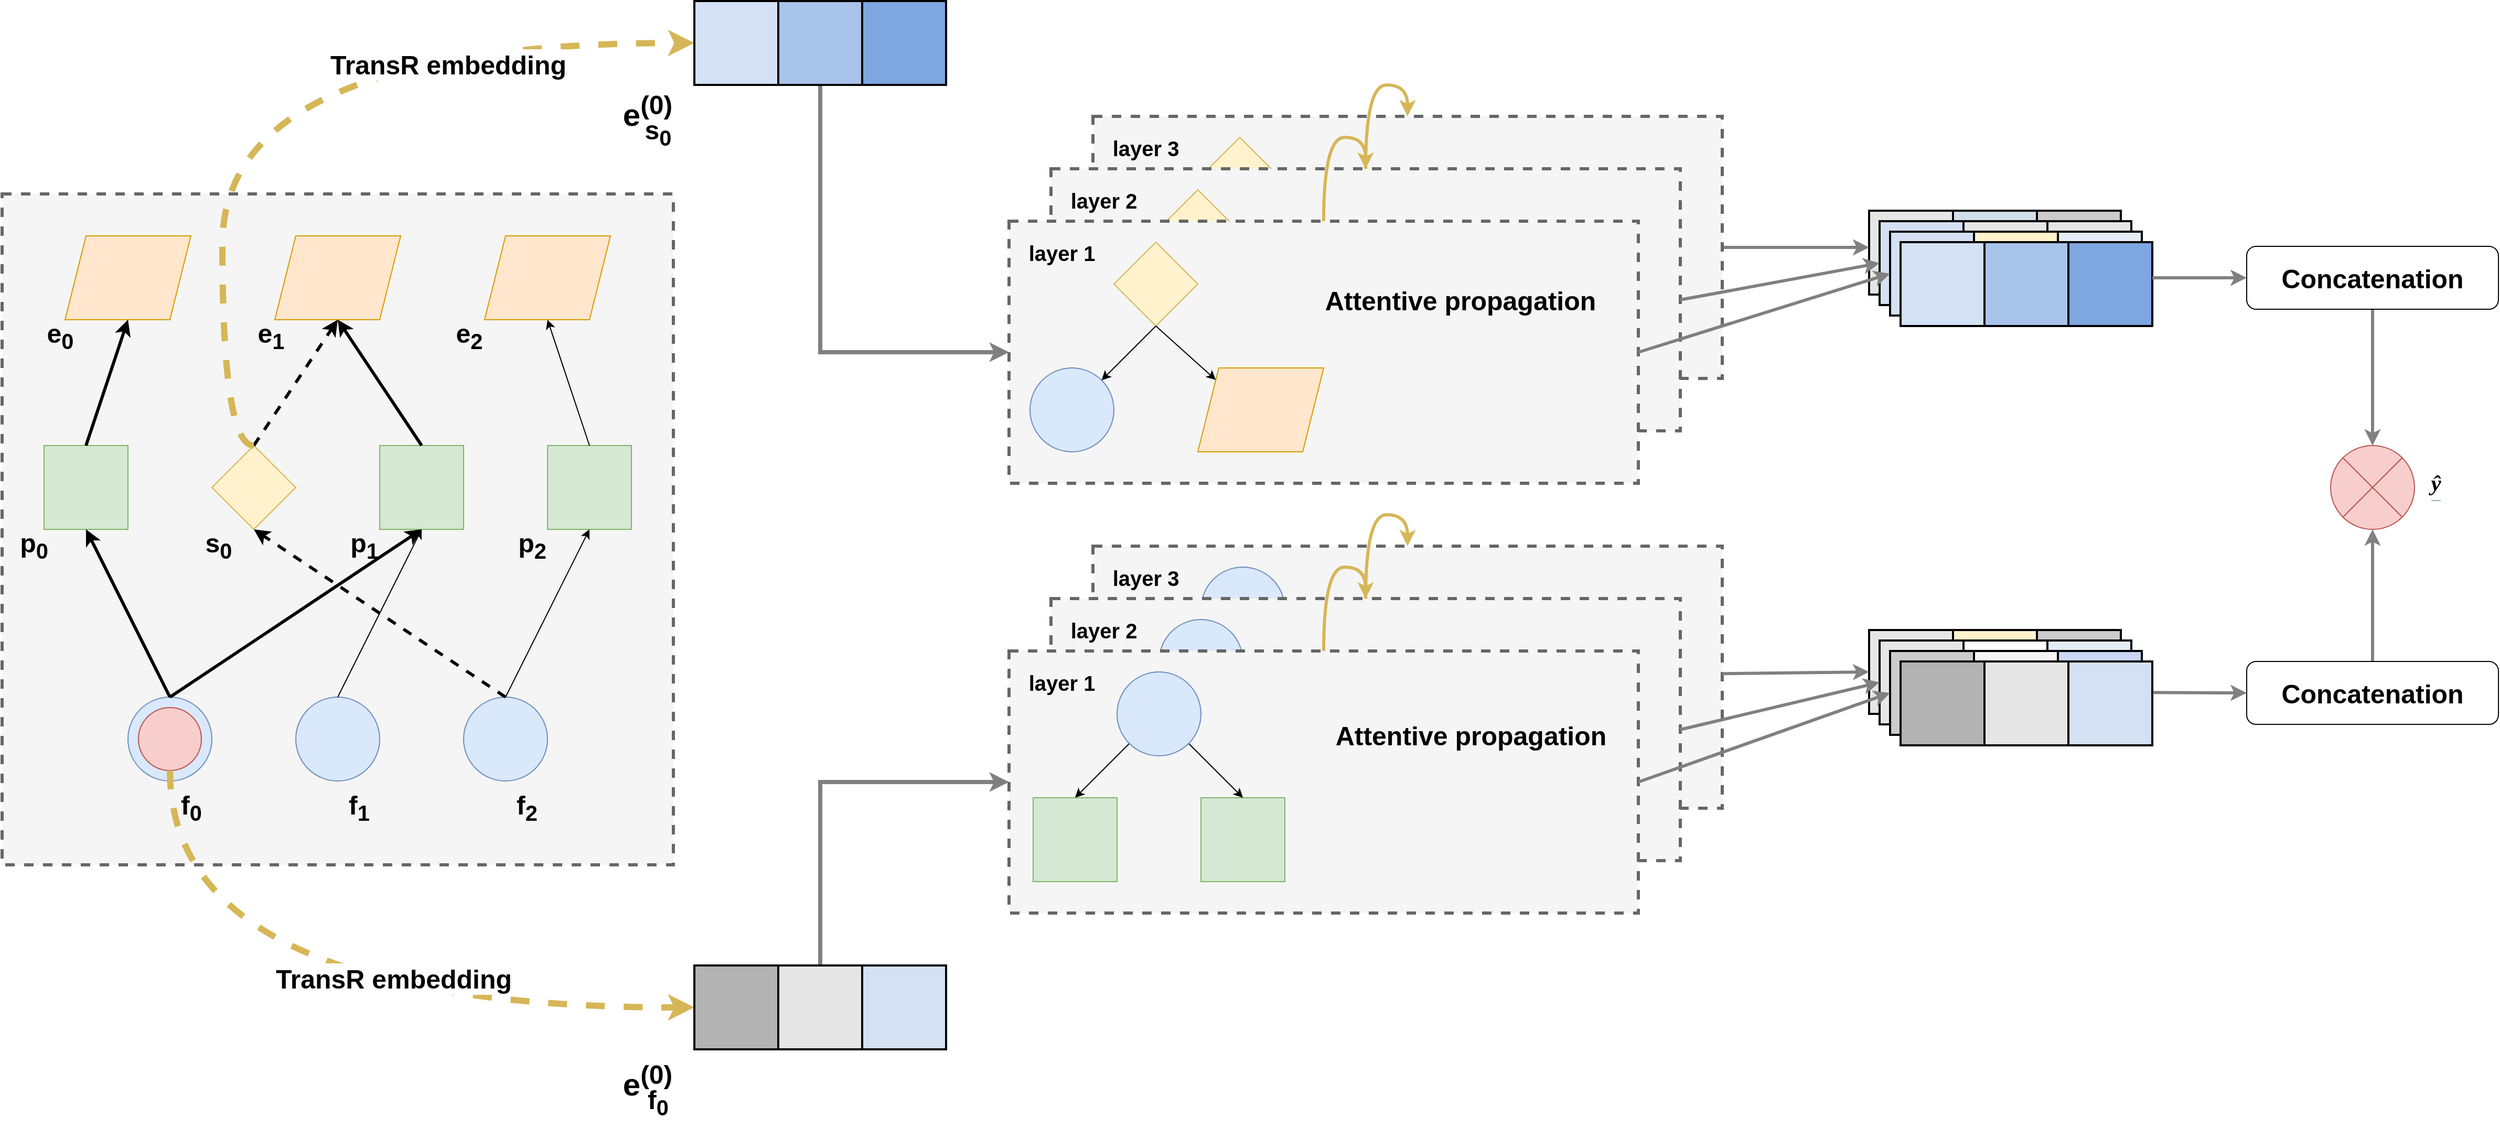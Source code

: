 <mxfile version="21.3.7" type="github">
  <diagram name="Page-1" id="FtHgOusMMVdj3s-4ocuB">
    <mxGraphModel dx="4547" dy="2551" grid="1" gridSize="10" guides="1" tooltips="1" connect="1" arrows="1" fold="1" page="1" pageScale="1" pageWidth="827" pageHeight="1169" math="0" shadow="0">
      <root>
        <mxCell id="0" />
        <mxCell id="1" parent="0" />
        <mxCell id="6j7rJ6ThyWy7hTkoIopS-222" value="" style="group;" vertex="1" connectable="0" parent="1">
          <mxGeometry x="1000" y="680" width="240" height="80" as="geometry" />
        </mxCell>
        <mxCell id="6j7rJ6ThyWy7hTkoIopS-223" value="" style="whiteSpace=wrap;html=1;aspect=fixed;fillColor=#E6E6E6;strokeWidth=2;" vertex="1" parent="6j7rJ6ThyWy7hTkoIopS-222">
          <mxGeometry width="80" height="80" as="geometry" />
        </mxCell>
        <mxCell id="6j7rJ6ThyWy7hTkoIopS-224" value="" style="whiteSpace=wrap;html=1;aspect=fixed;fillColor=#FFF2CC;strokeWidth=2;" vertex="1" parent="6j7rJ6ThyWy7hTkoIopS-222">
          <mxGeometry x="80" width="80" height="80" as="geometry" />
        </mxCell>
        <mxCell id="6j7rJ6ThyWy7hTkoIopS-225" value="" style="whiteSpace=wrap;html=1;aspect=fixed;fillColor=#CCCCCC;strokeWidth=2;" vertex="1" parent="6j7rJ6ThyWy7hTkoIopS-222">
          <mxGeometry x="160" width="80" height="80" as="geometry" />
        </mxCell>
        <mxCell id="6j7rJ6ThyWy7hTkoIopS-234" value="" style="group;" vertex="1" connectable="0" parent="1">
          <mxGeometry x="1000" y="280" width="240" height="80" as="geometry" />
        </mxCell>
        <mxCell id="6j7rJ6ThyWy7hTkoIopS-235" value="" style="whiteSpace=wrap;html=1;aspect=fixed;fillColor=#E6E6E6;strokeWidth=2;" vertex="1" parent="6j7rJ6ThyWy7hTkoIopS-234">
          <mxGeometry width="80" height="80" as="geometry" />
        </mxCell>
        <mxCell id="6j7rJ6ThyWy7hTkoIopS-236" value="" style="whiteSpace=wrap;html=1;aspect=fixed;fillColor=#D1DFEB;strokeWidth=2;" vertex="1" parent="6j7rJ6ThyWy7hTkoIopS-234">
          <mxGeometry x="80" width="80" height="80" as="geometry" />
        </mxCell>
        <mxCell id="6j7rJ6ThyWy7hTkoIopS-237" value="" style="whiteSpace=wrap;html=1;aspect=fixed;fillColor=#CCCCCC;strokeWidth=2;" vertex="1" parent="6j7rJ6ThyWy7hTkoIopS-234">
          <mxGeometry x="160" width="80" height="80" as="geometry" />
        </mxCell>
        <mxCell id="6j7rJ6ThyWy7hTkoIopS-177" value="" style="group;" vertex="1" connectable="0" parent="1">
          <mxGeometry x="260" y="600" width="600" height="250" as="geometry" />
        </mxCell>
        <mxCell id="6j7rJ6ThyWy7hTkoIopS-178" value="" style="rounded=0;whiteSpace=wrap;html=1;fillColor=#f5f5f5;fontColor=#333333;strokeColor=#666666;dashed=1;strokeWidth=3;container=0;" vertex="1" parent="6j7rJ6ThyWy7hTkoIopS-177">
          <mxGeometry width="600" height="250" as="geometry" />
        </mxCell>
        <mxCell id="6j7rJ6ThyWy7hTkoIopS-179" value="" style="whiteSpace=wrap;html=1;aspect=fixed;fillColor=#d5e8d4;strokeColor=#82b366;container=0;" vertex="1" parent="6j7rJ6ThyWy7hTkoIopS-177">
          <mxGeometry x="23" y="140" width="80" height="80" as="geometry" />
        </mxCell>
        <mxCell id="6j7rJ6ThyWy7hTkoIopS-180" value="" style="whiteSpace=wrap;html=1;aspect=fixed;fillColor=#d5e8d4;strokeColor=#82b366;container=0;" vertex="1" parent="6j7rJ6ThyWy7hTkoIopS-177">
          <mxGeometry x="183" y="140" width="80" height="80" as="geometry" />
        </mxCell>
        <mxCell id="6j7rJ6ThyWy7hTkoIopS-181" style="edgeStyle=none;rounded=0;orthogonalLoop=1;jettySize=auto;html=1;exitX=0;exitY=1;exitDx=0;exitDy=0;entryX=0.5;entryY=0;entryDx=0;entryDy=0;" edge="1" parent="6j7rJ6ThyWy7hTkoIopS-177" source="6j7rJ6ThyWy7hTkoIopS-183" target="6j7rJ6ThyWy7hTkoIopS-179">
          <mxGeometry relative="1" as="geometry" />
        </mxCell>
        <mxCell id="6j7rJ6ThyWy7hTkoIopS-182" style="edgeStyle=none;rounded=0;orthogonalLoop=1;jettySize=auto;html=1;exitX=1;exitY=1;exitDx=0;exitDy=0;entryX=0.5;entryY=0;entryDx=0;entryDy=0;" edge="1" parent="6j7rJ6ThyWy7hTkoIopS-177" source="6j7rJ6ThyWy7hTkoIopS-183" target="6j7rJ6ThyWy7hTkoIopS-180">
          <mxGeometry relative="1" as="geometry" />
        </mxCell>
        <mxCell id="6j7rJ6ThyWy7hTkoIopS-183" value="" style="ellipse;whiteSpace=wrap;html=1;aspect=fixed;fillColor=#dae8fc;strokeColor=#6c8ebf;container=0;" vertex="1" parent="6j7rJ6ThyWy7hTkoIopS-177">
          <mxGeometry x="103" y="20" width="80" height="80" as="geometry" />
        </mxCell>
        <mxCell id="6j7rJ6ThyWy7hTkoIopS-184" value="&lt;font style=&quot;font-size: 20px;&quot;&gt;&lt;b&gt;layer 3&lt;/b&gt;&lt;/font&gt;" style="text;html=1;align=center;verticalAlign=middle;resizable=0;points=[];autosize=1;strokeColor=none;fillColor=none;container=0;" vertex="1" parent="6j7rJ6ThyWy7hTkoIopS-177">
          <mxGeometry x="5" y="10" width="90" height="40" as="geometry" />
        </mxCell>
        <mxCell id="6j7rJ6ThyWy7hTkoIopS-193" value="" style="group;" vertex="1" connectable="0" parent="1">
          <mxGeometry x="260" y="190" width="600" height="250" as="geometry" />
        </mxCell>
        <mxCell id="6j7rJ6ThyWy7hTkoIopS-263" style="edgeStyle=none;rounded=0;orthogonalLoop=1;jettySize=auto;html=1;strokeWidth=3;strokeColor=#808080;" edge="1" parent="6j7rJ6ThyWy7hTkoIopS-193" source="6j7rJ6ThyWy7hTkoIopS-194">
          <mxGeometry relative="1" as="geometry">
            <mxPoint x="740" y="125" as="targetPoint" />
          </mxGeometry>
        </mxCell>
        <mxCell id="6j7rJ6ThyWy7hTkoIopS-194" value="" style="rounded=0;whiteSpace=wrap;html=1;fillColor=#f5f5f5;fontColor=#333333;strokeColor=#666666;dashed=1;strokeWidth=3;" vertex="1" parent="6j7rJ6ThyWy7hTkoIopS-193">
          <mxGeometry width="600" height="250" as="geometry" />
        </mxCell>
        <mxCell id="6j7rJ6ThyWy7hTkoIopS-195" value="" style="rhombus;whiteSpace=wrap;html=1;fillColor=#fff2cc;strokeColor=#d6b656;" vertex="1" parent="6j7rJ6ThyWy7hTkoIopS-193">
          <mxGeometry x="100" y="20" width="80" height="80" as="geometry" />
        </mxCell>
        <mxCell id="6j7rJ6ThyWy7hTkoIopS-196" value="" style="ellipse;whiteSpace=wrap;html=1;aspect=fixed;fillColor=#dae8fc;strokeColor=#6c8ebf;" vertex="1" parent="6j7rJ6ThyWy7hTkoIopS-193">
          <mxGeometry x="20" y="140" width="80" height="80" as="geometry" />
        </mxCell>
        <mxCell id="6j7rJ6ThyWy7hTkoIopS-197" style="edgeStyle=none;rounded=0;orthogonalLoop=1;jettySize=auto;html=1;exitX=0.5;exitY=1;exitDx=0;exitDy=0;entryX=1;entryY=0;entryDx=0;entryDy=0;" edge="1" parent="6j7rJ6ThyWy7hTkoIopS-193" source="6j7rJ6ThyWy7hTkoIopS-195" target="6j7rJ6ThyWy7hTkoIopS-196">
          <mxGeometry relative="1" as="geometry" />
        </mxCell>
        <mxCell id="6j7rJ6ThyWy7hTkoIopS-198" value="" style="shape=parallelogram;perimeter=parallelogramPerimeter;whiteSpace=wrap;html=1;fixedSize=1;fillColor=#ffe6cc;strokeColor=#d79b00;" vertex="1" parent="6j7rJ6ThyWy7hTkoIopS-193">
          <mxGeometry x="180" y="140" width="120" height="80" as="geometry" />
        </mxCell>
        <mxCell id="6j7rJ6ThyWy7hTkoIopS-199" style="edgeStyle=none;rounded=0;orthogonalLoop=1;jettySize=auto;html=1;exitX=0.5;exitY=1;exitDx=0;exitDy=0;entryX=0;entryY=0;entryDx=0;entryDy=0;" edge="1" parent="6j7rJ6ThyWy7hTkoIopS-193" source="6j7rJ6ThyWy7hTkoIopS-195" target="6j7rJ6ThyWy7hTkoIopS-198">
          <mxGeometry relative="1" as="geometry" />
        </mxCell>
        <mxCell id="6j7rJ6ThyWy7hTkoIopS-200" value="&lt;font style=&quot;font-size: 20px;&quot;&gt;&lt;b&gt;layer 3&lt;/b&gt;&lt;/font&gt;" style="text;html=1;align=center;verticalAlign=middle;resizable=0;points=[];autosize=1;strokeColor=none;fillColor=none;" vertex="1" parent="6j7rJ6ThyWy7hTkoIopS-193">
          <mxGeometry x="5" y="10" width="90" height="40" as="geometry" />
        </mxCell>
        <mxCell id="6j7rJ6ThyWy7hTkoIopS-239" value="" style="group;" vertex="1" connectable="0" parent="1">
          <mxGeometry x="1010" y="690" width="240" height="80" as="geometry" />
        </mxCell>
        <mxCell id="6j7rJ6ThyWy7hTkoIopS-240" value="" style="whiteSpace=wrap;html=1;aspect=fixed;fillColor=#E6E6E6;strokeWidth=2;" vertex="1" parent="6j7rJ6ThyWy7hTkoIopS-239">
          <mxGeometry width="80" height="80" as="geometry" />
        </mxCell>
        <mxCell id="6j7rJ6ThyWy7hTkoIopS-241" value="" style="whiteSpace=wrap;html=1;aspect=fixed;fillColor=#FFFFFF;strokeWidth=2;" vertex="1" parent="6j7rJ6ThyWy7hTkoIopS-239">
          <mxGeometry x="80" width="80" height="80" as="geometry" />
        </mxCell>
        <mxCell id="6j7rJ6ThyWy7hTkoIopS-242" value="" style="whiteSpace=wrap;html=1;aspect=fixed;fillColor=#E4EDF5;strokeWidth=2;" vertex="1" parent="6j7rJ6ThyWy7hTkoIopS-239">
          <mxGeometry x="160" width="80" height="80" as="geometry" />
        </mxCell>
        <mxCell id="6j7rJ6ThyWy7hTkoIopS-45" value="" style="group;" vertex="1" connectable="0" parent="1">
          <mxGeometry x="-780" y="264" width="640" height="640" as="geometry" />
        </mxCell>
        <mxCell id="6j7rJ6ThyWy7hTkoIopS-44" value="" style="rounded=0;whiteSpace=wrap;html=1;fillColor=#f5f5f5;fontColor=#333333;strokeColor=#666666;dashed=1;strokeWidth=3;" vertex="1" parent="6j7rJ6ThyWy7hTkoIopS-45">
          <mxGeometry width="640" height="640" as="geometry" />
        </mxCell>
        <mxCell id="6j7rJ6ThyWy7hTkoIopS-1" value="" style="ellipse;whiteSpace=wrap;html=1;aspect=fixed;fillColor=#dae8fc;strokeColor=#6c8ebf;" vertex="1" parent="6j7rJ6ThyWy7hTkoIopS-45">
          <mxGeometry x="120" y="480" width="80" height="80" as="geometry" />
        </mxCell>
        <mxCell id="6j7rJ6ThyWy7hTkoIopS-2" value="" style="ellipse;whiteSpace=wrap;html=1;aspect=fixed;fillColor=#dae8fc;strokeColor=#6c8ebf;" vertex="1" parent="6j7rJ6ThyWy7hTkoIopS-45">
          <mxGeometry x="280" y="480" width="80" height="80" as="geometry" />
        </mxCell>
        <mxCell id="6j7rJ6ThyWy7hTkoIopS-3" value="" style="ellipse;whiteSpace=wrap;html=1;aspect=fixed;fillColor=#dae8fc;strokeColor=#6c8ebf;" vertex="1" parent="6j7rJ6ThyWy7hTkoIopS-45">
          <mxGeometry x="440" y="480" width="80" height="80" as="geometry" />
        </mxCell>
        <mxCell id="6j7rJ6ThyWy7hTkoIopS-6" value="" style="whiteSpace=wrap;html=1;aspect=fixed;fillColor=#d5e8d4;strokeColor=#82b366;" vertex="1" parent="6j7rJ6ThyWy7hTkoIopS-45">
          <mxGeometry x="40" y="240" width="80" height="80" as="geometry" />
        </mxCell>
        <mxCell id="6j7rJ6ThyWy7hTkoIopS-30" style="rounded=0;orthogonalLoop=1;jettySize=auto;html=1;exitX=0.5;exitY=0;exitDx=0;exitDy=0;entryX=0.5;entryY=1;entryDx=0;entryDy=0;strokeWidth=3;" edge="1" parent="6j7rJ6ThyWy7hTkoIopS-45" source="6j7rJ6ThyWy7hTkoIopS-1" target="6j7rJ6ThyWy7hTkoIopS-6">
          <mxGeometry relative="1" as="geometry" />
        </mxCell>
        <mxCell id="6j7rJ6ThyWy7hTkoIopS-8" value="" style="whiteSpace=wrap;html=1;aspect=fixed;fillColor=#d5e8d4;strokeColor=#82b366;" vertex="1" parent="6j7rJ6ThyWy7hTkoIopS-45">
          <mxGeometry x="360" y="240" width="80" height="80" as="geometry" />
        </mxCell>
        <mxCell id="6j7rJ6ThyWy7hTkoIopS-35" style="edgeStyle=none;rounded=0;orthogonalLoop=1;jettySize=auto;html=1;exitX=0.5;exitY=0;exitDx=0;exitDy=0;entryX=0.5;entryY=1;entryDx=0;entryDy=0;strokeWidth=3;" edge="1" parent="6j7rJ6ThyWy7hTkoIopS-45" source="6j7rJ6ThyWy7hTkoIopS-1" target="6j7rJ6ThyWy7hTkoIopS-8">
          <mxGeometry relative="1" as="geometry" />
        </mxCell>
        <mxCell id="6j7rJ6ThyWy7hTkoIopS-32" style="edgeStyle=none;rounded=0;orthogonalLoop=1;jettySize=auto;html=1;exitX=0.5;exitY=0;exitDx=0;exitDy=0;entryX=0.5;entryY=1;entryDx=0;entryDy=0;" edge="1" parent="6j7rJ6ThyWy7hTkoIopS-45" source="6j7rJ6ThyWy7hTkoIopS-2" target="6j7rJ6ThyWy7hTkoIopS-8">
          <mxGeometry relative="1" as="geometry" />
        </mxCell>
        <mxCell id="6j7rJ6ThyWy7hTkoIopS-9" value="" style="whiteSpace=wrap;html=1;aspect=fixed;fillColor=#d5e8d4;strokeColor=#82b366;" vertex="1" parent="6j7rJ6ThyWy7hTkoIopS-45">
          <mxGeometry x="520" y="240" width="80" height="80" as="geometry" />
        </mxCell>
        <mxCell id="6j7rJ6ThyWy7hTkoIopS-33" style="edgeStyle=none;rounded=0;orthogonalLoop=1;jettySize=auto;html=1;exitX=0.5;exitY=0;exitDx=0;exitDy=0;entryX=0.5;entryY=1;entryDx=0;entryDy=0;" edge="1" parent="6j7rJ6ThyWy7hTkoIopS-45" source="6j7rJ6ThyWy7hTkoIopS-3" target="6j7rJ6ThyWy7hTkoIopS-9">
          <mxGeometry relative="1" as="geometry" />
        </mxCell>
        <mxCell id="6j7rJ6ThyWy7hTkoIopS-11" value="" style="rhombus;whiteSpace=wrap;html=1;fillColor=#fff2cc;strokeColor=#d6b656;" vertex="1" parent="6j7rJ6ThyWy7hTkoIopS-45">
          <mxGeometry x="200" y="240" width="80" height="80" as="geometry" />
        </mxCell>
        <mxCell id="6j7rJ6ThyWy7hTkoIopS-34" style="edgeStyle=none;rounded=0;orthogonalLoop=1;jettySize=auto;html=1;exitX=0.5;exitY=0;exitDx=0;exitDy=0;entryX=0.5;entryY=1;entryDx=0;entryDy=0;dashed=1;strokeWidth=3;" edge="1" parent="6j7rJ6ThyWy7hTkoIopS-45" source="6j7rJ6ThyWy7hTkoIopS-3" target="6j7rJ6ThyWy7hTkoIopS-11">
          <mxGeometry relative="1" as="geometry" />
        </mxCell>
        <mxCell id="6j7rJ6ThyWy7hTkoIopS-16" value="" style="shape=parallelogram;perimeter=parallelogramPerimeter;whiteSpace=wrap;html=1;fixedSize=1;fillColor=#ffe6cc;strokeColor=#d79b00;" vertex="1" parent="6j7rJ6ThyWy7hTkoIopS-45">
          <mxGeometry x="60" y="40" width="120" height="80" as="geometry" />
        </mxCell>
        <mxCell id="6j7rJ6ThyWy7hTkoIopS-41" style="edgeStyle=none;rounded=0;orthogonalLoop=1;jettySize=auto;html=1;exitX=0.5;exitY=0;exitDx=0;exitDy=0;entryX=0.5;entryY=1;entryDx=0;entryDy=0;strokeWidth=3;" edge="1" parent="6j7rJ6ThyWy7hTkoIopS-45" source="6j7rJ6ThyWy7hTkoIopS-6" target="6j7rJ6ThyWy7hTkoIopS-16">
          <mxGeometry relative="1" as="geometry" />
        </mxCell>
        <mxCell id="6j7rJ6ThyWy7hTkoIopS-17" value="" style="shape=parallelogram;perimeter=parallelogramPerimeter;whiteSpace=wrap;html=1;fixedSize=1;fillColor=#ffe6cc;strokeColor=#d79b00;" vertex="1" parent="6j7rJ6ThyWy7hTkoIopS-45">
          <mxGeometry x="260" y="40" width="120" height="80" as="geometry" />
        </mxCell>
        <mxCell id="6j7rJ6ThyWy7hTkoIopS-39" style="edgeStyle=none;rounded=0;orthogonalLoop=1;jettySize=auto;html=1;exitX=0.5;exitY=0;exitDx=0;exitDy=0;entryX=0.5;entryY=1;entryDx=0;entryDy=0;strokeWidth=3;" edge="1" parent="6j7rJ6ThyWy7hTkoIopS-45" source="6j7rJ6ThyWy7hTkoIopS-8" target="6j7rJ6ThyWy7hTkoIopS-17">
          <mxGeometry relative="1" as="geometry" />
        </mxCell>
        <mxCell id="6j7rJ6ThyWy7hTkoIopS-38" style="edgeStyle=none;rounded=0;orthogonalLoop=1;jettySize=auto;html=1;exitX=0.5;exitY=0;exitDx=0;exitDy=0;entryX=0.5;entryY=1;entryDx=0;entryDy=0;strokeWidth=3;dashed=1;" edge="1" parent="6j7rJ6ThyWy7hTkoIopS-45" source="6j7rJ6ThyWy7hTkoIopS-11" target="6j7rJ6ThyWy7hTkoIopS-17">
          <mxGeometry relative="1" as="geometry" />
        </mxCell>
        <mxCell id="6j7rJ6ThyWy7hTkoIopS-18" value="" style="shape=parallelogram;perimeter=parallelogramPerimeter;whiteSpace=wrap;html=1;fixedSize=1;fillColor=#ffe6cc;strokeColor=#d79b00;" vertex="1" parent="6j7rJ6ThyWy7hTkoIopS-45">
          <mxGeometry x="460" y="40" width="120" height="80" as="geometry" />
        </mxCell>
        <mxCell id="6j7rJ6ThyWy7hTkoIopS-40" style="edgeStyle=none;rounded=0;orthogonalLoop=1;jettySize=auto;html=1;exitX=0.5;exitY=0;exitDx=0;exitDy=0;entryX=0.5;entryY=1;entryDx=0;entryDy=0;" edge="1" parent="6j7rJ6ThyWy7hTkoIopS-45" source="6j7rJ6ThyWy7hTkoIopS-9" target="6j7rJ6ThyWy7hTkoIopS-18">
          <mxGeometry relative="1" as="geometry" />
        </mxCell>
        <mxCell id="6j7rJ6ThyWy7hTkoIopS-19" value="&lt;font style=&quot;font-size: 25px;&quot;&gt;&lt;b&gt;f&lt;sub&gt;0&lt;/sub&gt;&lt;/b&gt;&lt;/font&gt;" style="text;html=1;align=center;verticalAlign=middle;resizable=0;points=[];autosize=1;strokeColor=none;fillColor=none;" vertex="1" parent="6j7rJ6ThyWy7hTkoIopS-45">
          <mxGeometry x="160" y="560" width="40" height="50" as="geometry" />
        </mxCell>
        <mxCell id="6j7rJ6ThyWy7hTkoIopS-21" value="&lt;font style=&quot;font-size: 25px;&quot;&gt;&lt;b&gt;f&lt;sub&gt;2&lt;/sub&gt;&lt;/b&gt;&lt;/font&gt;" style="text;html=1;align=center;verticalAlign=middle;resizable=0;points=[];autosize=1;strokeColor=none;fillColor=none;" vertex="1" parent="6j7rJ6ThyWy7hTkoIopS-45">
          <mxGeometry x="480" y="560" width="40" height="50" as="geometry" />
        </mxCell>
        <mxCell id="6j7rJ6ThyWy7hTkoIopS-22" value="&lt;font style=&quot;font-size: 25px;&quot;&gt;&lt;b&gt;f&lt;sub&gt;1&lt;/sub&gt;&lt;/b&gt;&lt;/font&gt;" style="text;html=1;align=center;verticalAlign=middle;resizable=0;points=[];autosize=1;strokeColor=none;fillColor=none;" vertex="1" parent="6j7rJ6ThyWy7hTkoIopS-45">
          <mxGeometry x="320" y="560" width="40" height="50" as="geometry" />
        </mxCell>
        <mxCell id="6j7rJ6ThyWy7hTkoIopS-23" value="&lt;font style=&quot;font-size: 25px;&quot;&gt;&lt;b&gt;p&lt;sub&gt;0&lt;/sub&gt;&lt;/b&gt;&lt;/font&gt;" style="text;html=1;align=center;verticalAlign=middle;resizable=0;points=[];autosize=1;strokeColor=none;fillColor=none;" vertex="1" parent="6j7rJ6ThyWy7hTkoIopS-45">
          <mxGeometry x="5" y="310" width="50" height="50" as="geometry" />
        </mxCell>
        <mxCell id="6j7rJ6ThyWy7hTkoIopS-24" value="&lt;font style=&quot;font-size: 25px;&quot;&gt;&lt;b&gt;p&lt;sub&gt;1&lt;/sub&gt;&lt;/b&gt;&lt;/font&gt;" style="text;html=1;align=center;verticalAlign=middle;resizable=0;points=[];autosize=1;strokeColor=none;fillColor=none;" vertex="1" parent="6j7rJ6ThyWy7hTkoIopS-45">
          <mxGeometry x="320" y="310" width="50" height="50" as="geometry" />
        </mxCell>
        <mxCell id="6j7rJ6ThyWy7hTkoIopS-25" value="&lt;font style=&quot;font-size: 25px;&quot;&gt;&lt;b&gt;p&lt;sub&gt;2&lt;/sub&gt;&lt;/b&gt;&lt;/font&gt;" style="text;html=1;align=center;verticalAlign=middle;resizable=0;points=[];autosize=1;strokeColor=none;fillColor=none;" vertex="1" parent="6j7rJ6ThyWy7hTkoIopS-45">
          <mxGeometry x="480" y="310" width="50" height="50" as="geometry" />
        </mxCell>
        <mxCell id="6j7rJ6ThyWy7hTkoIopS-26" value="&lt;font style=&quot;font-size: 25px;&quot;&gt;&lt;b&gt;s&lt;sub&gt;0&lt;/sub&gt;&lt;/b&gt;&lt;/font&gt;" style="text;html=1;align=center;verticalAlign=middle;resizable=0;points=[];autosize=1;strokeColor=none;fillColor=none;" vertex="1" parent="6j7rJ6ThyWy7hTkoIopS-45">
          <mxGeometry x="181" y="310" width="50" height="50" as="geometry" />
        </mxCell>
        <mxCell id="6j7rJ6ThyWy7hTkoIopS-27" value="&lt;font style=&quot;font-size: 25px;&quot;&gt;&lt;b&gt;e&lt;sub&gt;0&lt;/sub&gt;&lt;/b&gt;&lt;/font&gt;" style="text;html=1;align=center;verticalAlign=middle;resizable=0;points=[];autosize=1;strokeColor=none;fillColor=none;" vertex="1" parent="6j7rJ6ThyWy7hTkoIopS-45">
          <mxGeometry x="30" y="110" width="50" height="50" as="geometry" />
        </mxCell>
        <mxCell id="6j7rJ6ThyWy7hTkoIopS-28" value="&lt;font style=&quot;font-size: 25px;&quot;&gt;&lt;b&gt;e&lt;sub&gt;1&lt;/sub&gt;&lt;/b&gt;&lt;/font&gt;" style="text;html=1;align=center;verticalAlign=middle;resizable=0;points=[];autosize=1;strokeColor=none;fillColor=none;" vertex="1" parent="6j7rJ6ThyWy7hTkoIopS-45">
          <mxGeometry x="231" y="110" width="50" height="50" as="geometry" />
        </mxCell>
        <mxCell id="6j7rJ6ThyWy7hTkoIopS-29" value="&lt;font style=&quot;font-size: 25px;&quot;&gt;&lt;b&gt;e&lt;sub&gt;2&lt;/sub&gt;&lt;/b&gt;&lt;/font&gt;" style="text;html=1;align=center;verticalAlign=middle;resizable=0;points=[];autosize=1;strokeColor=none;fillColor=none;" vertex="1" parent="6j7rJ6ThyWy7hTkoIopS-45">
          <mxGeometry x="420" y="110" width="50" height="50" as="geometry" />
        </mxCell>
        <mxCell id="6j7rJ6ThyWy7hTkoIopS-36" value="" style="ellipse;whiteSpace=wrap;html=1;aspect=fixed;fillColor=#f8cecc;strokeColor=#b85450;" vertex="1" parent="6j7rJ6ThyWy7hTkoIopS-45">
          <mxGeometry x="130" y="490" width="60" height="60" as="geometry" />
        </mxCell>
        <mxCell id="6j7rJ6ThyWy7hTkoIopS-251" value="" style="group;" vertex="1" connectable="0" parent="1">
          <mxGeometry x="1010" y="290" width="240" height="80" as="geometry" />
        </mxCell>
        <mxCell id="6j7rJ6ThyWy7hTkoIopS-252" value="" style="whiteSpace=wrap;html=1;aspect=fixed;fillColor=#D4E1F5;strokeWidth=2;" vertex="1" parent="6j7rJ6ThyWy7hTkoIopS-251">
          <mxGeometry width="80" height="80" as="geometry" />
        </mxCell>
        <mxCell id="6j7rJ6ThyWy7hTkoIopS-253" value="" style="whiteSpace=wrap;html=1;aspect=fixed;fillColor=#E6E6E6;strokeWidth=2;" vertex="1" parent="6j7rJ6ThyWy7hTkoIopS-251">
          <mxGeometry x="80" width="80" height="80" as="geometry" />
        </mxCell>
        <mxCell id="6j7rJ6ThyWy7hTkoIopS-254" value="" style="whiteSpace=wrap;html=1;aspect=fixed;fillColor=#E6E6E6;strokeWidth=2;" vertex="1" parent="6j7rJ6ThyWy7hTkoIopS-251">
          <mxGeometry x="160" width="80" height="80" as="geometry" />
        </mxCell>
        <mxCell id="6j7rJ6ThyWy7hTkoIopS-208" style="edgeStyle=orthogonalEdgeStyle;rounded=0;orthogonalLoop=1;jettySize=auto;html=1;exitX=0.5;exitY=1;exitDx=0;exitDy=0;entryX=0;entryY=0.5;entryDx=0;entryDy=0;strokeWidth=4;strokeColor=#808080;" edge="1" parent="1" source="6j7rJ6ThyWy7hTkoIopS-47" target="6j7rJ6ThyWy7hTkoIopS-111">
          <mxGeometry relative="1" as="geometry" />
        </mxCell>
        <mxCell id="6j7rJ6ThyWy7hTkoIopS-243" value="" style="group;" vertex="1" connectable="0" parent="1">
          <mxGeometry x="1020" y="700" width="240" height="80" as="geometry" />
        </mxCell>
        <mxCell id="6j7rJ6ThyWy7hTkoIopS-244" value="" style="whiteSpace=wrap;html=1;aspect=fixed;fillColor=#CCCCCC;strokeWidth=2;" vertex="1" parent="6j7rJ6ThyWy7hTkoIopS-243">
          <mxGeometry width="80" height="80" as="geometry" />
        </mxCell>
        <mxCell id="6j7rJ6ThyWy7hTkoIopS-245" value="" style="whiteSpace=wrap;html=1;aspect=fixed;fillColor=#F5F5F5;strokeWidth=2;" vertex="1" parent="6j7rJ6ThyWy7hTkoIopS-243">
          <mxGeometry x="80" width="80" height="80" as="geometry" />
        </mxCell>
        <mxCell id="6j7rJ6ThyWy7hTkoIopS-246" value="" style="whiteSpace=wrap;html=1;aspect=fixed;fillColor=#CBD6F5;strokeWidth=2;" vertex="1" parent="6j7rJ6ThyWy7hTkoIopS-243">
          <mxGeometry x="160" width="80" height="80" as="geometry" />
        </mxCell>
        <mxCell id="6j7rJ6ThyWy7hTkoIopS-209" style="edgeStyle=orthogonalEdgeStyle;rounded=0;orthogonalLoop=1;jettySize=auto;html=1;exitX=0.5;exitY=0;exitDx=0;exitDy=0;entryX=0;entryY=0.5;entryDx=0;entryDy=0;strokeWidth=4;strokeColor=#808080;" edge="1" parent="1" source="6j7rJ6ThyWy7hTkoIopS-52" target="6j7rJ6ThyWy7hTkoIopS-170">
          <mxGeometry relative="1" as="geometry" />
        </mxCell>
        <mxCell id="6j7rJ6ThyWy7hTkoIopS-55" style="edgeStyle=orthogonalEdgeStyle;rounded=0;orthogonalLoop=1;jettySize=auto;html=1;exitX=0.5;exitY=1;exitDx=0;exitDy=0;entryX=0;entryY=0.5;entryDx=0;entryDy=0;curved=1;strokeWidth=6;fillColor=#fff2cc;strokeColor=#d6b656;dashed=1;" edge="1" parent="1" source="6j7rJ6ThyWy7hTkoIopS-36" target="6j7rJ6ThyWy7hTkoIopS-51">
          <mxGeometry relative="1" as="geometry" />
        </mxCell>
        <mxCell id="6j7rJ6ThyWy7hTkoIopS-63" value="&lt;b style=&quot;border-color: var(--border-color);&quot;&gt;&lt;font style=&quot;border-color: var(--border-color); font-size: 25px;&quot;&gt;TransR embedding&lt;/font&gt;&lt;/b&gt;" style="edgeLabel;html=1;align=center;verticalAlign=middle;resizable=0;points=[];" vertex="1" connectable="0" parent="6j7rJ6ThyWy7hTkoIopS-55">
          <mxGeometry x="0.21" y="28" relative="1" as="geometry">
            <mxPoint as="offset" />
          </mxGeometry>
        </mxCell>
        <mxCell id="6j7rJ6ThyWy7hTkoIopS-255" value="" style="group;" vertex="1" connectable="0" parent="1">
          <mxGeometry x="1020" y="300" width="240" height="80" as="geometry" />
        </mxCell>
        <mxCell id="6j7rJ6ThyWy7hTkoIopS-256" value="" style="whiteSpace=wrap;html=1;aspect=fixed;fillColor=#D4E1F5;strokeWidth=2;" vertex="1" parent="6j7rJ6ThyWy7hTkoIopS-255">
          <mxGeometry width="80" height="80" as="geometry" />
        </mxCell>
        <mxCell id="6j7rJ6ThyWy7hTkoIopS-257" value="" style="whiteSpace=wrap;html=1;aspect=fixed;fillColor=#FFF2CC;strokeWidth=2;" vertex="1" parent="6j7rJ6ThyWy7hTkoIopS-255">
          <mxGeometry x="80" width="80" height="80" as="geometry" />
        </mxCell>
        <mxCell id="6j7rJ6ThyWy7hTkoIopS-258" value="" style="whiteSpace=wrap;html=1;aspect=fixed;fillColor=#E4EDF5;strokeWidth=2;" vertex="1" parent="6j7rJ6ThyWy7hTkoIopS-255">
          <mxGeometry x="160" width="80" height="80" as="geometry" />
        </mxCell>
        <mxCell id="6j7rJ6ThyWy7hTkoIopS-247" value="" style="group;" vertex="1" connectable="0" parent="1">
          <mxGeometry x="1030" y="710" width="240" height="80" as="geometry" />
        </mxCell>
        <mxCell id="6j7rJ6ThyWy7hTkoIopS-248" value="" style="whiteSpace=wrap;html=1;aspect=fixed;fillColor=#B3B3B3;strokeWidth=2;" vertex="1" parent="6j7rJ6ThyWy7hTkoIopS-247">
          <mxGeometry width="80" height="80" as="geometry" />
        </mxCell>
        <mxCell id="6j7rJ6ThyWy7hTkoIopS-249" value="" style="whiteSpace=wrap;html=1;aspect=fixed;fillColor=#E6E6E6;strokeWidth=2;" vertex="1" parent="6j7rJ6ThyWy7hTkoIopS-247">
          <mxGeometry x="80" width="80" height="80" as="geometry" />
        </mxCell>
        <mxCell id="6j7rJ6ThyWy7hTkoIopS-250" value="" style="whiteSpace=wrap;html=1;aspect=fixed;fillColor=#D4E1F5;strokeWidth=2;" vertex="1" parent="6j7rJ6ThyWy7hTkoIopS-247">
          <mxGeometry x="160" width="80" height="80" as="geometry" />
        </mxCell>
        <mxCell id="6j7rJ6ThyWy7hTkoIopS-56" style="edgeStyle=orthogonalEdgeStyle;rounded=0;orthogonalLoop=1;jettySize=auto;html=1;exitX=0.5;exitY=0;exitDx=0;exitDy=0;entryX=0;entryY=0.5;entryDx=0;entryDy=0;curved=1;fillColor=#fff2cc;strokeColor=#d6b656;strokeWidth=6;dashed=1;" edge="1" parent="1" source="6j7rJ6ThyWy7hTkoIopS-11" target="6j7rJ6ThyWy7hTkoIopS-46">
          <mxGeometry relative="1" as="geometry">
            <Array as="points">
              <mxPoint x="-570" y="504" />
              <mxPoint x="-570" y="120" />
            </Array>
          </mxGeometry>
        </mxCell>
        <mxCell id="6j7rJ6ThyWy7hTkoIopS-62" value="&lt;b&gt;&lt;font style=&quot;font-size: 25px;&quot;&gt;TransR embedding&lt;/font&gt;&lt;/b&gt;" style="edgeLabel;html=1;align=center;verticalAlign=middle;resizable=0;points=[];" vertex="1" connectable="0" parent="6j7rJ6ThyWy7hTkoIopS-56">
          <mxGeometry x="0.456" y="-20" relative="1" as="geometry">
            <mxPoint as="offset" />
          </mxGeometry>
        </mxCell>
        <mxCell id="6j7rJ6ThyWy7hTkoIopS-58" value="&lt;font style=&quot;&quot;&gt;&lt;b style=&quot;&quot;&gt;&lt;font style=&quot;font-size: 30px;&quot;&gt;e&lt;sup&gt;(0)&lt;/sup&gt;&lt;/font&gt;&lt;/b&gt;&lt;/font&gt;" style="text;html=1;align=center;verticalAlign=middle;resizable=0;points=[];autosize=1;strokeColor=none;fillColor=none;" vertex="1" parent="1">
          <mxGeometry x="-200" y="155" width="70" height="60" as="geometry" />
        </mxCell>
        <mxCell id="6j7rJ6ThyWy7hTkoIopS-59" value="&lt;font style=&quot;&quot;&gt;&lt;b style=&quot;font-size: 25px;&quot;&gt;&lt;font style=&quot;font-size: 25px;&quot;&gt;s&lt;sub&gt;0&lt;/sub&gt;&lt;/font&gt;&lt;/b&gt;&lt;/font&gt;" style="text;html=1;align=center;verticalAlign=middle;resizable=0;points=[];autosize=1;strokeColor=none;fillColor=none;" vertex="1" parent="1">
          <mxGeometry x="-180" y="180" width="50" height="50" as="geometry" />
        </mxCell>
        <mxCell id="6j7rJ6ThyWy7hTkoIopS-259" value="" style="group;" vertex="1" connectable="0" parent="1">
          <mxGeometry x="1030" y="310" width="240" height="80" as="geometry" />
        </mxCell>
        <mxCell id="6j7rJ6ThyWy7hTkoIopS-260" value="" style="whiteSpace=wrap;html=1;aspect=fixed;fillColor=#D4E1F5;strokeWidth=2;" vertex="1" parent="6j7rJ6ThyWy7hTkoIopS-259">
          <mxGeometry width="80" height="80" as="geometry" />
        </mxCell>
        <mxCell id="6j7rJ6ThyWy7hTkoIopS-261" value="" style="whiteSpace=wrap;html=1;aspect=fixed;fillColor=#A9C4EB;strokeWidth=2;" vertex="1" parent="6j7rJ6ThyWy7hTkoIopS-259">
          <mxGeometry x="80" width="80" height="80" as="geometry" />
        </mxCell>
        <mxCell id="6j7rJ6ThyWy7hTkoIopS-262" value="" style="whiteSpace=wrap;html=1;aspect=fixed;fillColor=#7EA6E0;strokeWidth=2;" vertex="1" parent="6j7rJ6ThyWy7hTkoIopS-259">
          <mxGeometry x="160" width="80" height="80" as="geometry" />
        </mxCell>
        <mxCell id="6j7rJ6ThyWy7hTkoIopS-60" value="&lt;font style=&quot;&quot;&gt;&lt;b style=&quot;&quot;&gt;&lt;font style=&quot;font-size: 30px;&quot;&gt;e&lt;sup&gt;(0)&lt;/sup&gt;&lt;/font&gt;&lt;/b&gt;&lt;/font&gt;" style="text;html=1;align=center;verticalAlign=middle;resizable=0;points=[];autosize=1;strokeColor=none;fillColor=none;" vertex="1" parent="1">
          <mxGeometry x="-200" y="1080" width="70" height="60" as="geometry" />
        </mxCell>
        <mxCell id="6j7rJ6ThyWy7hTkoIopS-61" value="&lt;font style=&quot;&quot;&gt;&lt;b style=&quot;font-size: 25px;&quot;&gt;&lt;font style=&quot;font-size: 25px;&quot;&gt;f&lt;sub&gt;0&lt;/sub&gt;&lt;/font&gt;&lt;/b&gt;&lt;/font&gt;" style="text;html=1;align=center;verticalAlign=middle;resizable=0;points=[];autosize=1;strokeColor=none;fillColor=none;" vertex="1" parent="1">
          <mxGeometry x="-175" y="1105" width="40" height="50" as="geometry" />
        </mxCell>
        <mxCell id="6j7rJ6ThyWy7hTkoIopS-166" value="" style="group;" vertex="1" connectable="0" parent="1">
          <mxGeometry x="180" y="290" width="680" height="250" as="geometry" />
        </mxCell>
        <mxCell id="6j7rJ6ThyWy7hTkoIopS-185" value="" style="group;" vertex="1" connectable="0" parent="6j7rJ6ThyWy7hTkoIopS-166">
          <mxGeometry x="40" y="-50" width="640" height="250" as="geometry" />
        </mxCell>
        <mxCell id="6j7rJ6ThyWy7hTkoIopS-186" value="" style="rounded=0;whiteSpace=wrap;html=1;fillColor=#f5f5f5;fontColor=#333333;strokeColor=#666666;dashed=1;strokeWidth=3;" vertex="1" parent="6j7rJ6ThyWy7hTkoIopS-185">
          <mxGeometry width="600" height="250" as="geometry" />
        </mxCell>
        <mxCell id="6j7rJ6ThyWy7hTkoIopS-187" value="" style="rhombus;whiteSpace=wrap;html=1;fillColor=#fff2cc;strokeColor=#d6b656;" vertex="1" parent="6j7rJ6ThyWy7hTkoIopS-185">
          <mxGeometry x="100" y="20" width="80" height="80" as="geometry" />
        </mxCell>
        <mxCell id="6j7rJ6ThyWy7hTkoIopS-188" value="" style="ellipse;whiteSpace=wrap;html=1;aspect=fixed;fillColor=#dae8fc;strokeColor=#6c8ebf;" vertex="1" parent="6j7rJ6ThyWy7hTkoIopS-185">
          <mxGeometry x="20" y="140" width="80" height="80" as="geometry" />
        </mxCell>
        <mxCell id="6j7rJ6ThyWy7hTkoIopS-189" style="edgeStyle=none;rounded=0;orthogonalLoop=1;jettySize=auto;html=1;exitX=0.5;exitY=1;exitDx=0;exitDy=0;entryX=1;entryY=0;entryDx=0;entryDy=0;" edge="1" parent="6j7rJ6ThyWy7hTkoIopS-185" source="6j7rJ6ThyWy7hTkoIopS-187" target="6j7rJ6ThyWy7hTkoIopS-188">
          <mxGeometry relative="1" as="geometry" />
        </mxCell>
        <mxCell id="6j7rJ6ThyWy7hTkoIopS-190" value="" style="shape=parallelogram;perimeter=parallelogramPerimeter;whiteSpace=wrap;html=1;fixedSize=1;fillColor=#ffe6cc;strokeColor=#d79b00;" vertex="1" parent="6j7rJ6ThyWy7hTkoIopS-185">
          <mxGeometry x="180" y="140" width="120" height="80" as="geometry" />
        </mxCell>
        <mxCell id="6j7rJ6ThyWy7hTkoIopS-191" style="edgeStyle=none;rounded=0;orthogonalLoop=1;jettySize=auto;html=1;exitX=0.5;exitY=1;exitDx=0;exitDy=0;entryX=0;entryY=0;entryDx=0;entryDy=0;" edge="1" parent="6j7rJ6ThyWy7hTkoIopS-185" source="6j7rJ6ThyWy7hTkoIopS-187" target="6j7rJ6ThyWy7hTkoIopS-190">
          <mxGeometry relative="1" as="geometry" />
        </mxCell>
        <mxCell id="6j7rJ6ThyWy7hTkoIopS-192" value="&lt;font style=&quot;font-size: 20px;&quot;&gt;&lt;b&gt;layer 2&lt;/b&gt;&lt;/font&gt;" style="text;html=1;align=center;verticalAlign=middle;resizable=0;points=[];autosize=1;strokeColor=none;fillColor=none;" vertex="1" parent="6j7rJ6ThyWy7hTkoIopS-185">
          <mxGeometry x="5" y="10" width="90" height="40" as="geometry" />
        </mxCell>
        <mxCell id="6j7rJ6ThyWy7hTkoIopS-264" style="edgeStyle=none;rounded=0;orthogonalLoop=1;jettySize=auto;html=1;exitX=1;exitY=0.5;exitDx=0;exitDy=0;strokeWidth=3;strokeColor=#808080;" edge="1" parent="6j7rJ6ThyWy7hTkoIopS-185" source="6j7rJ6ThyWy7hTkoIopS-186">
          <mxGeometry relative="1" as="geometry">
            <mxPoint x="790" y="90" as="targetPoint" />
          </mxGeometry>
        </mxCell>
        <mxCell id="6j7rJ6ThyWy7hTkoIopS-111" value="" style="rounded=0;whiteSpace=wrap;html=1;fillColor=#f5f5f5;fontColor=#333333;strokeColor=#666666;dashed=1;strokeWidth=3;" vertex="1" parent="6j7rJ6ThyWy7hTkoIopS-166">
          <mxGeometry width="600" height="250" as="geometry" />
        </mxCell>
        <mxCell id="6j7rJ6ThyWy7hTkoIopS-65" value="" style="rhombus;whiteSpace=wrap;html=1;fillColor=#fff2cc;strokeColor=#d6b656;" vertex="1" parent="6j7rJ6ThyWy7hTkoIopS-166">
          <mxGeometry x="100" y="20" width="80" height="80" as="geometry" />
        </mxCell>
        <mxCell id="6j7rJ6ThyWy7hTkoIopS-66" value="" style="ellipse;whiteSpace=wrap;html=1;aspect=fixed;fillColor=#dae8fc;strokeColor=#6c8ebf;" vertex="1" parent="6j7rJ6ThyWy7hTkoIopS-166">
          <mxGeometry x="20" y="140" width="80" height="80" as="geometry" />
        </mxCell>
        <mxCell id="6j7rJ6ThyWy7hTkoIopS-106" style="edgeStyle=none;rounded=0;orthogonalLoop=1;jettySize=auto;html=1;exitX=0.5;exitY=1;exitDx=0;exitDy=0;entryX=1;entryY=0;entryDx=0;entryDy=0;" edge="1" parent="6j7rJ6ThyWy7hTkoIopS-166" source="6j7rJ6ThyWy7hTkoIopS-65" target="6j7rJ6ThyWy7hTkoIopS-66">
          <mxGeometry relative="1" as="geometry" />
        </mxCell>
        <mxCell id="6j7rJ6ThyWy7hTkoIopS-99" value="" style="shape=parallelogram;perimeter=parallelogramPerimeter;whiteSpace=wrap;html=1;fixedSize=1;fillColor=#ffe6cc;strokeColor=#d79b00;" vertex="1" parent="6j7rJ6ThyWy7hTkoIopS-166">
          <mxGeometry x="180" y="140" width="120" height="80" as="geometry" />
        </mxCell>
        <mxCell id="6j7rJ6ThyWy7hTkoIopS-107" style="edgeStyle=none;rounded=0;orthogonalLoop=1;jettySize=auto;html=1;exitX=0.5;exitY=1;exitDx=0;exitDy=0;entryX=0;entryY=0;entryDx=0;entryDy=0;" edge="1" parent="6j7rJ6ThyWy7hTkoIopS-166" source="6j7rJ6ThyWy7hTkoIopS-65" target="6j7rJ6ThyWy7hTkoIopS-99">
          <mxGeometry relative="1" as="geometry" />
        </mxCell>
        <mxCell id="6j7rJ6ThyWy7hTkoIopS-165" value="&lt;font style=&quot;font-size: 20px;&quot;&gt;&lt;b&gt;layer 1&lt;/b&gt;&lt;/font&gt;" style="text;html=1;align=center;verticalAlign=middle;resizable=0;points=[];autosize=1;strokeColor=none;fillColor=none;" vertex="1" parent="6j7rJ6ThyWy7hTkoIopS-166">
          <mxGeometry x="5" y="10" width="90" height="40" as="geometry" />
        </mxCell>
        <mxCell id="6j7rJ6ThyWy7hTkoIopS-207" value="&lt;font style=&quot;font-size: 25px;&quot;&gt;&lt;b&gt;Attentive propagation&lt;/b&gt;&lt;/font&gt;" style="text;html=1;align=center;verticalAlign=middle;resizable=0;points=[];autosize=1;strokeColor=none;fillColor=none;" vertex="1" parent="6j7rJ6ThyWy7hTkoIopS-166">
          <mxGeometry x="290" y="55" width="280" height="40" as="geometry" />
        </mxCell>
        <mxCell id="6j7rJ6ThyWy7hTkoIopS-168" value="" style="group;" vertex="1" connectable="0" parent="1">
          <mxGeometry x="220" y="650" width="640" height="250" as="geometry" />
        </mxCell>
        <mxCell id="6j7rJ6ThyWy7hTkoIopS-110" value="" style="rounded=0;whiteSpace=wrap;html=1;fillColor=#f5f5f5;fontColor=#333333;strokeColor=#666666;dashed=1;strokeWidth=3;container=0;" vertex="1" parent="6j7rJ6ThyWy7hTkoIopS-168">
          <mxGeometry width="600" height="250" as="geometry" />
        </mxCell>
        <mxCell id="6j7rJ6ThyWy7hTkoIopS-100" value="" style="whiteSpace=wrap;html=1;aspect=fixed;fillColor=#d5e8d4;strokeColor=#82b366;container=0;" vertex="1" parent="6j7rJ6ThyWy7hTkoIopS-168">
          <mxGeometry x="23" y="140" width="80" height="80" as="geometry" />
        </mxCell>
        <mxCell id="6j7rJ6ThyWy7hTkoIopS-102" value="" style="whiteSpace=wrap;html=1;aspect=fixed;fillColor=#d5e8d4;strokeColor=#82b366;container=0;" vertex="1" parent="6j7rJ6ThyWy7hTkoIopS-168">
          <mxGeometry x="183" y="140" width="80" height="80" as="geometry" />
        </mxCell>
        <mxCell id="6j7rJ6ThyWy7hTkoIopS-108" style="edgeStyle=none;rounded=0;orthogonalLoop=1;jettySize=auto;html=1;exitX=0;exitY=1;exitDx=0;exitDy=0;entryX=0.5;entryY=0;entryDx=0;entryDy=0;" edge="1" parent="6j7rJ6ThyWy7hTkoIopS-168" source="6j7rJ6ThyWy7hTkoIopS-103" target="6j7rJ6ThyWy7hTkoIopS-100">
          <mxGeometry relative="1" as="geometry" />
        </mxCell>
        <mxCell id="6j7rJ6ThyWy7hTkoIopS-109" style="edgeStyle=none;rounded=0;orthogonalLoop=1;jettySize=auto;html=1;exitX=1;exitY=1;exitDx=0;exitDy=0;entryX=0.5;entryY=0;entryDx=0;entryDy=0;" edge="1" parent="6j7rJ6ThyWy7hTkoIopS-168" source="6j7rJ6ThyWy7hTkoIopS-103" target="6j7rJ6ThyWy7hTkoIopS-102">
          <mxGeometry relative="1" as="geometry" />
        </mxCell>
        <mxCell id="6j7rJ6ThyWy7hTkoIopS-103" value="" style="ellipse;whiteSpace=wrap;html=1;aspect=fixed;fillColor=#dae8fc;strokeColor=#6c8ebf;container=0;" vertex="1" parent="6j7rJ6ThyWy7hTkoIopS-168">
          <mxGeometry x="103" y="20" width="80" height="80" as="geometry" />
        </mxCell>
        <mxCell id="6j7rJ6ThyWy7hTkoIopS-164" value="&lt;font style=&quot;font-size: 20px;&quot;&gt;&lt;b&gt;layer 2&lt;/b&gt;&lt;/font&gt;" style="text;html=1;align=center;verticalAlign=middle;resizable=0;points=[];autosize=1;strokeColor=none;fillColor=none;container=0;" vertex="1" parent="6j7rJ6ThyWy7hTkoIopS-168">
          <mxGeometry x="5" y="10" width="90" height="40" as="geometry" />
        </mxCell>
        <mxCell id="6j7rJ6ThyWy7hTkoIopS-169" value="" style="group;" vertex="1" connectable="0" parent="1">
          <mxGeometry x="180" y="700" width="600" height="250" as="geometry" />
        </mxCell>
        <mxCell id="6j7rJ6ThyWy7hTkoIopS-170" value="" style="rounded=0;whiteSpace=wrap;html=1;fillColor=#f5f5f5;fontColor=#333333;strokeColor=#666666;dashed=1;strokeWidth=3;container=0;" vertex="1" parent="6j7rJ6ThyWy7hTkoIopS-169">
          <mxGeometry width="600" height="250" as="geometry" />
        </mxCell>
        <mxCell id="6j7rJ6ThyWy7hTkoIopS-171" value="" style="whiteSpace=wrap;html=1;aspect=fixed;fillColor=#d5e8d4;strokeColor=#82b366;container=0;" vertex="1" parent="6j7rJ6ThyWy7hTkoIopS-169">
          <mxGeometry x="23" y="140" width="80" height="80" as="geometry" />
        </mxCell>
        <mxCell id="6j7rJ6ThyWy7hTkoIopS-172" value="" style="whiteSpace=wrap;html=1;aspect=fixed;fillColor=#d5e8d4;strokeColor=#82b366;container=0;" vertex="1" parent="6j7rJ6ThyWy7hTkoIopS-169">
          <mxGeometry x="183" y="140" width="80" height="80" as="geometry" />
        </mxCell>
        <mxCell id="6j7rJ6ThyWy7hTkoIopS-173" style="edgeStyle=none;rounded=0;orthogonalLoop=1;jettySize=auto;html=1;exitX=0;exitY=1;exitDx=0;exitDy=0;entryX=0.5;entryY=0;entryDx=0;entryDy=0;" edge="1" parent="6j7rJ6ThyWy7hTkoIopS-169" source="6j7rJ6ThyWy7hTkoIopS-175" target="6j7rJ6ThyWy7hTkoIopS-171">
          <mxGeometry relative="1" as="geometry" />
        </mxCell>
        <mxCell id="6j7rJ6ThyWy7hTkoIopS-174" style="edgeStyle=none;rounded=0;orthogonalLoop=1;jettySize=auto;html=1;exitX=1;exitY=1;exitDx=0;exitDy=0;entryX=0.5;entryY=0;entryDx=0;entryDy=0;" edge="1" parent="6j7rJ6ThyWy7hTkoIopS-169" source="6j7rJ6ThyWy7hTkoIopS-175" target="6j7rJ6ThyWy7hTkoIopS-172">
          <mxGeometry relative="1" as="geometry" />
        </mxCell>
        <mxCell id="6j7rJ6ThyWy7hTkoIopS-175" value="" style="ellipse;whiteSpace=wrap;html=1;aspect=fixed;fillColor=#dae8fc;strokeColor=#6c8ebf;container=0;" vertex="1" parent="6j7rJ6ThyWy7hTkoIopS-169">
          <mxGeometry x="103" y="20" width="80" height="80" as="geometry" />
        </mxCell>
        <mxCell id="6j7rJ6ThyWy7hTkoIopS-176" value="&lt;font style=&quot;font-size: 20px;&quot;&gt;&lt;b&gt;layer 1&lt;/b&gt;&lt;/font&gt;" style="text;html=1;align=center;verticalAlign=middle;resizable=0;points=[];autosize=1;strokeColor=none;fillColor=none;container=0;" vertex="1" parent="6j7rJ6ThyWy7hTkoIopS-169">
          <mxGeometry x="5" y="10" width="90" height="40" as="geometry" />
        </mxCell>
        <mxCell id="6j7rJ6ThyWy7hTkoIopS-206" value="&lt;font style=&quot;font-size: 25px;&quot;&gt;&lt;b&gt;Attentive propagation&lt;/b&gt;&lt;/font&gt;" style="text;html=1;align=center;verticalAlign=middle;resizable=0;points=[];autosize=1;strokeColor=none;fillColor=none;" vertex="1" parent="6j7rJ6ThyWy7hTkoIopS-169">
          <mxGeometry x="300" y="60" width="280" height="40" as="geometry" />
        </mxCell>
        <mxCell id="6j7rJ6ThyWy7hTkoIopS-202" style="edgeStyle=orthogonalEdgeStyle;rounded=0;orthogonalLoop=1;jettySize=auto;html=1;exitX=0.5;exitY=0;exitDx=0;exitDy=0;entryX=0.5;entryY=0;entryDx=0;entryDy=0;curved=1;strokeWidth=3;fillColor=#fff2cc;strokeColor=#d6b656;" edge="1" parent="1" source="6j7rJ6ThyWy7hTkoIopS-170" target="6j7rJ6ThyWy7hTkoIopS-110">
          <mxGeometry relative="1" as="geometry">
            <Array as="points">
              <mxPoint x="480" y="620" />
              <mxPoint x="520" y="620" />
            </Array>
          </mxGeometry>
        </mxCell>
        <mxCell id="6j7rJ6ThyWy7hTkoIopS-203" style="edgeStyle=orthogonalEdgeStyle;rounded=0;orthogonalLoop=1;jettySize=auto;html=1;exitX=0.5;exitY=0;exitDx=0;exitDy=0;entryX=0.5;entryY=0;entryDx=0;entryDy=0;curved=1;strokeWidth=3;fillColor=#fff2cc;strokeColor=#d6b656;" edge="1" parent="1" source="6j7rJ6ThyWy7hTkoIopS-110" target="6j7rJ6ThyWy7hTkoIopS-178">
          <mxGeometry relative="1" as="geometry">
            <Array as="points">
              <mxPoint x="520" y="570" />
              <mxPoint x="560" y="570" />
            </Array>
          </mxGeometry>
        </mxCell>
        <mxCell id="6j7rJ6ThyWy7hTkoIopS-204" style="edgeStyle=orthogonalEdgeStyle;rounded=0;orthogonalLoop=1;jettySize=auto;html=1;exitX=0.5;exitY=0;exitDx=0;exitDy=0;entryX=0.5;entryY=0;entryDx=0;entryDy=0;curved=1;strokeWidth=3;fillColor=#fff2cc;strokeColor=#d6b656;" edge="1" parent="1">
          <mxGeometry relative="1" as="geometry">
            <mxPoint x="479.98" y="290" as="sourcePoint" />
            <mxPoint x="519.98" y="240" as="targetPoint" />
            <Array as="points">
              <mxPoint x="479.98" y="210" />
              <mxPoint x="519.98" y="210" />
            </Array>
          </mxGeometry>
        </mxCell>
        <mxCell id="6j7rJ6ThyWy7hTkoIopS-205" style="edgeStyle=orthogonalEdgeStyle;rounded=0;orthogonalLoop=1;jettySize=auto;html=1;exitX=0.5;exitY=0;exitDx=0;exitDy=0;entryX=0.5;entryY=0;entryDx=0;entryDy=0;curved=1;strokeWidth=3;fillColor=#fff2cc;strokeColor=#d6b656;" edge="1" parent="1">
          <mxGeometry relative="1" as="geometry">
            <mxPoint x="519.98" y="240" as="sourcePoint" />
            <mxPoint x="559.98" y="190" as="targetPoint" />
            <Array as="points">
              <mxPoint x="519.98" y="160" />
              <mxPoint x="559.98" y="160" />
            </Array>
          </mxGeometry>
        </mxCell>
        <mxCell id="6j7rJ6ThyWy7hTkoIopS-216" value="" style="group;" vertex="1" connectable="0" parent="1">
          <mxGeometry x="-120" y="80" width="240" height="80" as="geometry" />
        </mxCell>
        <mxCell id="6j7rJ6ThyWy7hTkoIopS-46" value="" style="whiteSpace=wrap;html=1;aspect=fixed;fillColor=#D4E1F5;strokeWidth=2;" vertex="1" parent="6j7rJ6ThyWy7hTkoIopS-216">
          <mxGeometry width="80" height="80" as="geometry" />
        </mxCell>
        <mxCell id="6j7rJ6ThyWy7hTkoIopS-47" value="" style="whiteSpace=wrap;html=1;aspect=fixed;fillColor=#A9C4EB;strokeWidth=2;" vertex="1" parent="6j7rJ6ThyWy7hTkoIopS-216">
          <mxGeometry x="80" width="80" height="80" as="geometry" />
        </mxCell>
        <mxCell id="6j7rJ6ThyWy7hTkoIopS-48" value="" style="whiteSpace=wrap;html=1;aspect=fixed;fillColor=#7EA6E0;strokeWidth=2;" vertex="1" parent="6j7rJ6ThyWy7hTkoIopS-216">
          <mxGeometry x="160" width="80" height="80" as="geometry" />
        </mxCell>
        <mxCell id="6j7rJ6ThyWy7hTkoIopS-217" value="" style="group;" vertex="1" connectable="0" parent="1">
          <mxGeometry x="-120" y="1000" width="240" height="80" as="geometry" />
        </mxCell>
        <mxCell id="6j7rJ6ThyWy7hTkoIopS-51" value="" style="whiteSpace=wrap;html=1;aspect=fixed;fillColor=#B3B3B3;strokeWidth=2;" vertex="1" parent="6j7rJ6ThyWy7hTkoIopS-217">
          <mxGeometry width="80" height="80" as="geometry" />
        </mxCell>
        <mxCell id="6j7rJ6ThyWy7hTkoIopS-52" value="" style="whiteSpace=wrap;html=1;aspect=fixed;fillColor=#E6E6E6;strokeWidth=2;" vertex="1" parent="6j7rJ6ThyWy7hTkoIopS-217">
          <mxGeometry x="80" width="80" height="80" as="geometry" />
        </mxCell>
        <mxCell id="6j7rJ6ThyWy7hTkoIopS-53" value="" style="whiteSpace=wrap;html=1;aspect=fixed;fillColor=#D4E1F5;strokeWidth=2;" vertex="1" parent="6j7rJ6ThyWy7hTkoIopS-217">
          <mxGeometry x="160" width="80" height="80" as="geometry" />
        </mxCell>
        <mxCell id="6j7rJ6ThyWy7hTkoIopS-265" style="edgeStyle=none;rounded=0;orthogonalLoop=1;jettySize=auto;html=1;exitX=1;exitY=0.5;exitDx=0;exitDy=0;entryX=0;entryY=0.5;entryDx=0;entryDy=0;strokeColor=#808080;strokeWidth=3;" edge="1" parent="1" source="6j7rJ6ThyWy7hTkoIopS-111" target="6j7rJ6ThyWy7hTkoIopS-256">
          <mxGeometry relative="1" as="geometry" />
        </mxCell>
        <mxCell id="6j7rJ6ThyWy7hTkoIopS-266" style="edgeStyle=none;rounded=0;orthogonalLoop=1;jettySize=auto;html=1;entryX=0;entryY=0.5;entryDx=0;entryDy=0;strokeWidth=3;strokeColor=#808080;" edge="1" parent="1" source="6j7rJ6ThyWy7hTkoIopS-178" target="6j7rJ6ThyWy7hTkoIopS-223">
          <mxGeometry relative="1" as="geometry" />
        </mxCell>
        <mxCell id="6j7rJ6ThyWy7hTkoIopS-267" style="edgeStyle=none;rounded=0;orthogonalLoop=1;jettySize=auto;html=1;exitX=1;exitY=0.5;exitDx=0;exitDy=0;entryX=0;entryY=0.5;entryDx=0;entryDy=0;strokeWidth=3;strokeColor=#808080;" edge="1" parent="1" source="6j7rJ6ThyWy7hTkoIopS-110" target="6j7rJ6ThyWy7hTkoIopS-240">
          <mxGeometry relative="1" as="geometry" />
        </mxCell>
        <mxCell id="6j7rJ6ThyWy7hTkoIopS-268" style="edgeStyle=none;rounded=0;orthogonalLoop=1;jettySize=auto;html=1;exitX=1;exitY=0.5;exitDx=0;exitDy=0;entryX=0;entryY=0.5;entryDx=0;entryDy=0;strokeWidth=3;strokeColor=#808080;" edge="1" parent="1" source="6j7rJ6ThyWy7hTkoIopS-170" target="6j7rJ6ThyWy7hTkoIopS-244">
          <mxGeometry relative="1" as="geometry" />
        </mxCell>
        <mxCell id="6j7rJ6ThyWy7hTkoIopS-279" style="edgeStyle=orthogonalEdgeStyle;rounded=0;orthogonalLoop=1;jettySize=auto;html=1;exitX=0.5;exitY=1;exitDx=0;exitDy=0;entryX=0.5;entryY=0;entryDx=0;entryDy=0;strokeWidth=3;strokeColor=#808080;" edge="1" parent="1" source="6j7rJ6ThyWy7hTkoIopS-272" target="6j7rJ6ThyWy7hTkoIopS-277">
          <mxGeometry relative="1" as="geometry" />
        </mxCell>
        <mxCell id="6j7rJ6ThyWy7hTkoIopS-272" value="&lt;font size=&quot;1&quot; style=&quot;&quot;&gt;&lt;b style=&quot;font-size: 25px;&quot;&gt;Concatenation&lt;/b&gt;&lt;/font&gt;" style="rounded=1;whiteSpace=wrap;html=1;" vertex="1" parent="1">
          <mxGeometry x="1360" y="314" width="240" height="60" as="geometry" />
        </mxCell>
        <mxCell id="6j7rJ6ThyWy7hTkoIopS-280" style="edgeStyle=orthogonalEdgeStyle;rounded=0;orthogonalLoop=1;jettySize=auto;html=1;exitX=0.5;exitY=0;exitDx=0;exitDy=0;entryX=0.5;entryY=1;entryDx=0;entryDy=0;strokeWidth=3;strokeColor=#808080;" edge="1" parent="1" source="6j7rJ6ThyWy7hTkoIopS-273" target="6j7rJ6ThyWy7hTkoIopS-277">
          <mxGeometry relative="1" as="geometry" />
        </mxCell>
        <mxCell id="6j7rJ6ThyWy7hTkoIopS-273" value="&lt;font size=&quot;1&quot; style=&quot;&quot;&gt;&lt;b style=&quot;font-size: 25px;&quot;&gt;Concatenation&lt;/b&gt;&lt;/font&gt;" style="rounded=1;whiteSpace=wrap;html=1;" vertex="1" parent="1">
          <mxGeometry x="1360" y="710" width="240" height="60" as="geometry" />
        </mxCell>
        <mxCell id="6j7rJ6ThyWy7hTkoIopS-274" style="edgeStyle=none;rounded=0;orthogonalLoop=1;jettySize=auto;html=1;exitX=1;exitY=0.425;exitDx=0;exitDy=0;exitPerimeter=0;strokeWidth=3;strokeColor=#808080;" edge="1" parent="1" source="6j7rJ6ThyWy7hTkoIopS-262" target="6j7rJ6ThyWy7hTkoIopS-272">
          <mxGeometry relative="1" as="geometry" />
        </mxCell>
        <mxCell id="6j7rJ6ThyWy7hTkoIopS-276" style="edgeStyle=none;rounded=0;orthogonalLoop=1;jettySize=auto;html=1;exitX=1.01;exitY=0.37;exitDx=0;exitDy=0;entryX=0;entryY=0.5;entryDx=0;entryDy=0;exitPerimeter=0;strokeWidth=3;strokeColor=#808080;" edge="1" parent="1" source="6j7rJ6ThyWy7hTkoIopS-250" target="6j7rJ6ThyWy7hTkoIopS-273">
          <mxGeometry relative="1" as="geometry" />
        </mxCell>
        <mxCell id="6j7rJ6ThyWy7hTkoIopS-277" value="" style="shape=sumEllipse;perimeter=ellipsePerimeter;whiteSpace=wrap;html=1;backgroundOutline=1;fillColor=#f8cecc;strokeColor=#b85450;" vertex="1" parent="1">
          <mxGeometry x="1440" y="504" width="80" height="80" as="geometry" />
        </mxCell>
        <mxCell id="6j7rJ6ThyWy7hTkoIopS-278" value="&lt;h1 style=&quot;margin: 0px 0px 0.25em; padding: 0px; overflow: visible; border-bottom: 1px solid rgb(162, 169, 177); font-size: 1.8em; width: auto; font-family: &amp;quot;Linux Libertine&amp;quot;, Georgia, Times, serif; line-height: 1.375; text-align: start;&quot; class=&quot;firstHeading mw-first-heading&quot; id=&quot;firstHeading&quot;&gt;&lt;i style=&quot;&quot;&gt;ŷ&lt;/i&gt;&lt;/h1&gt;" style="text;html=1;align=center;verticalAlign=middle;resizable=0;points=[];autosize=1;strokeColor=none;fillColor=none;" vertex="1" parent="1">
          <mxGeometry x="1520" y="519" width="40" height="50" as="geometry" />
        </mxCell>
      </root>
    </mxGraphModel>
  </diagram>
</mxfile>
